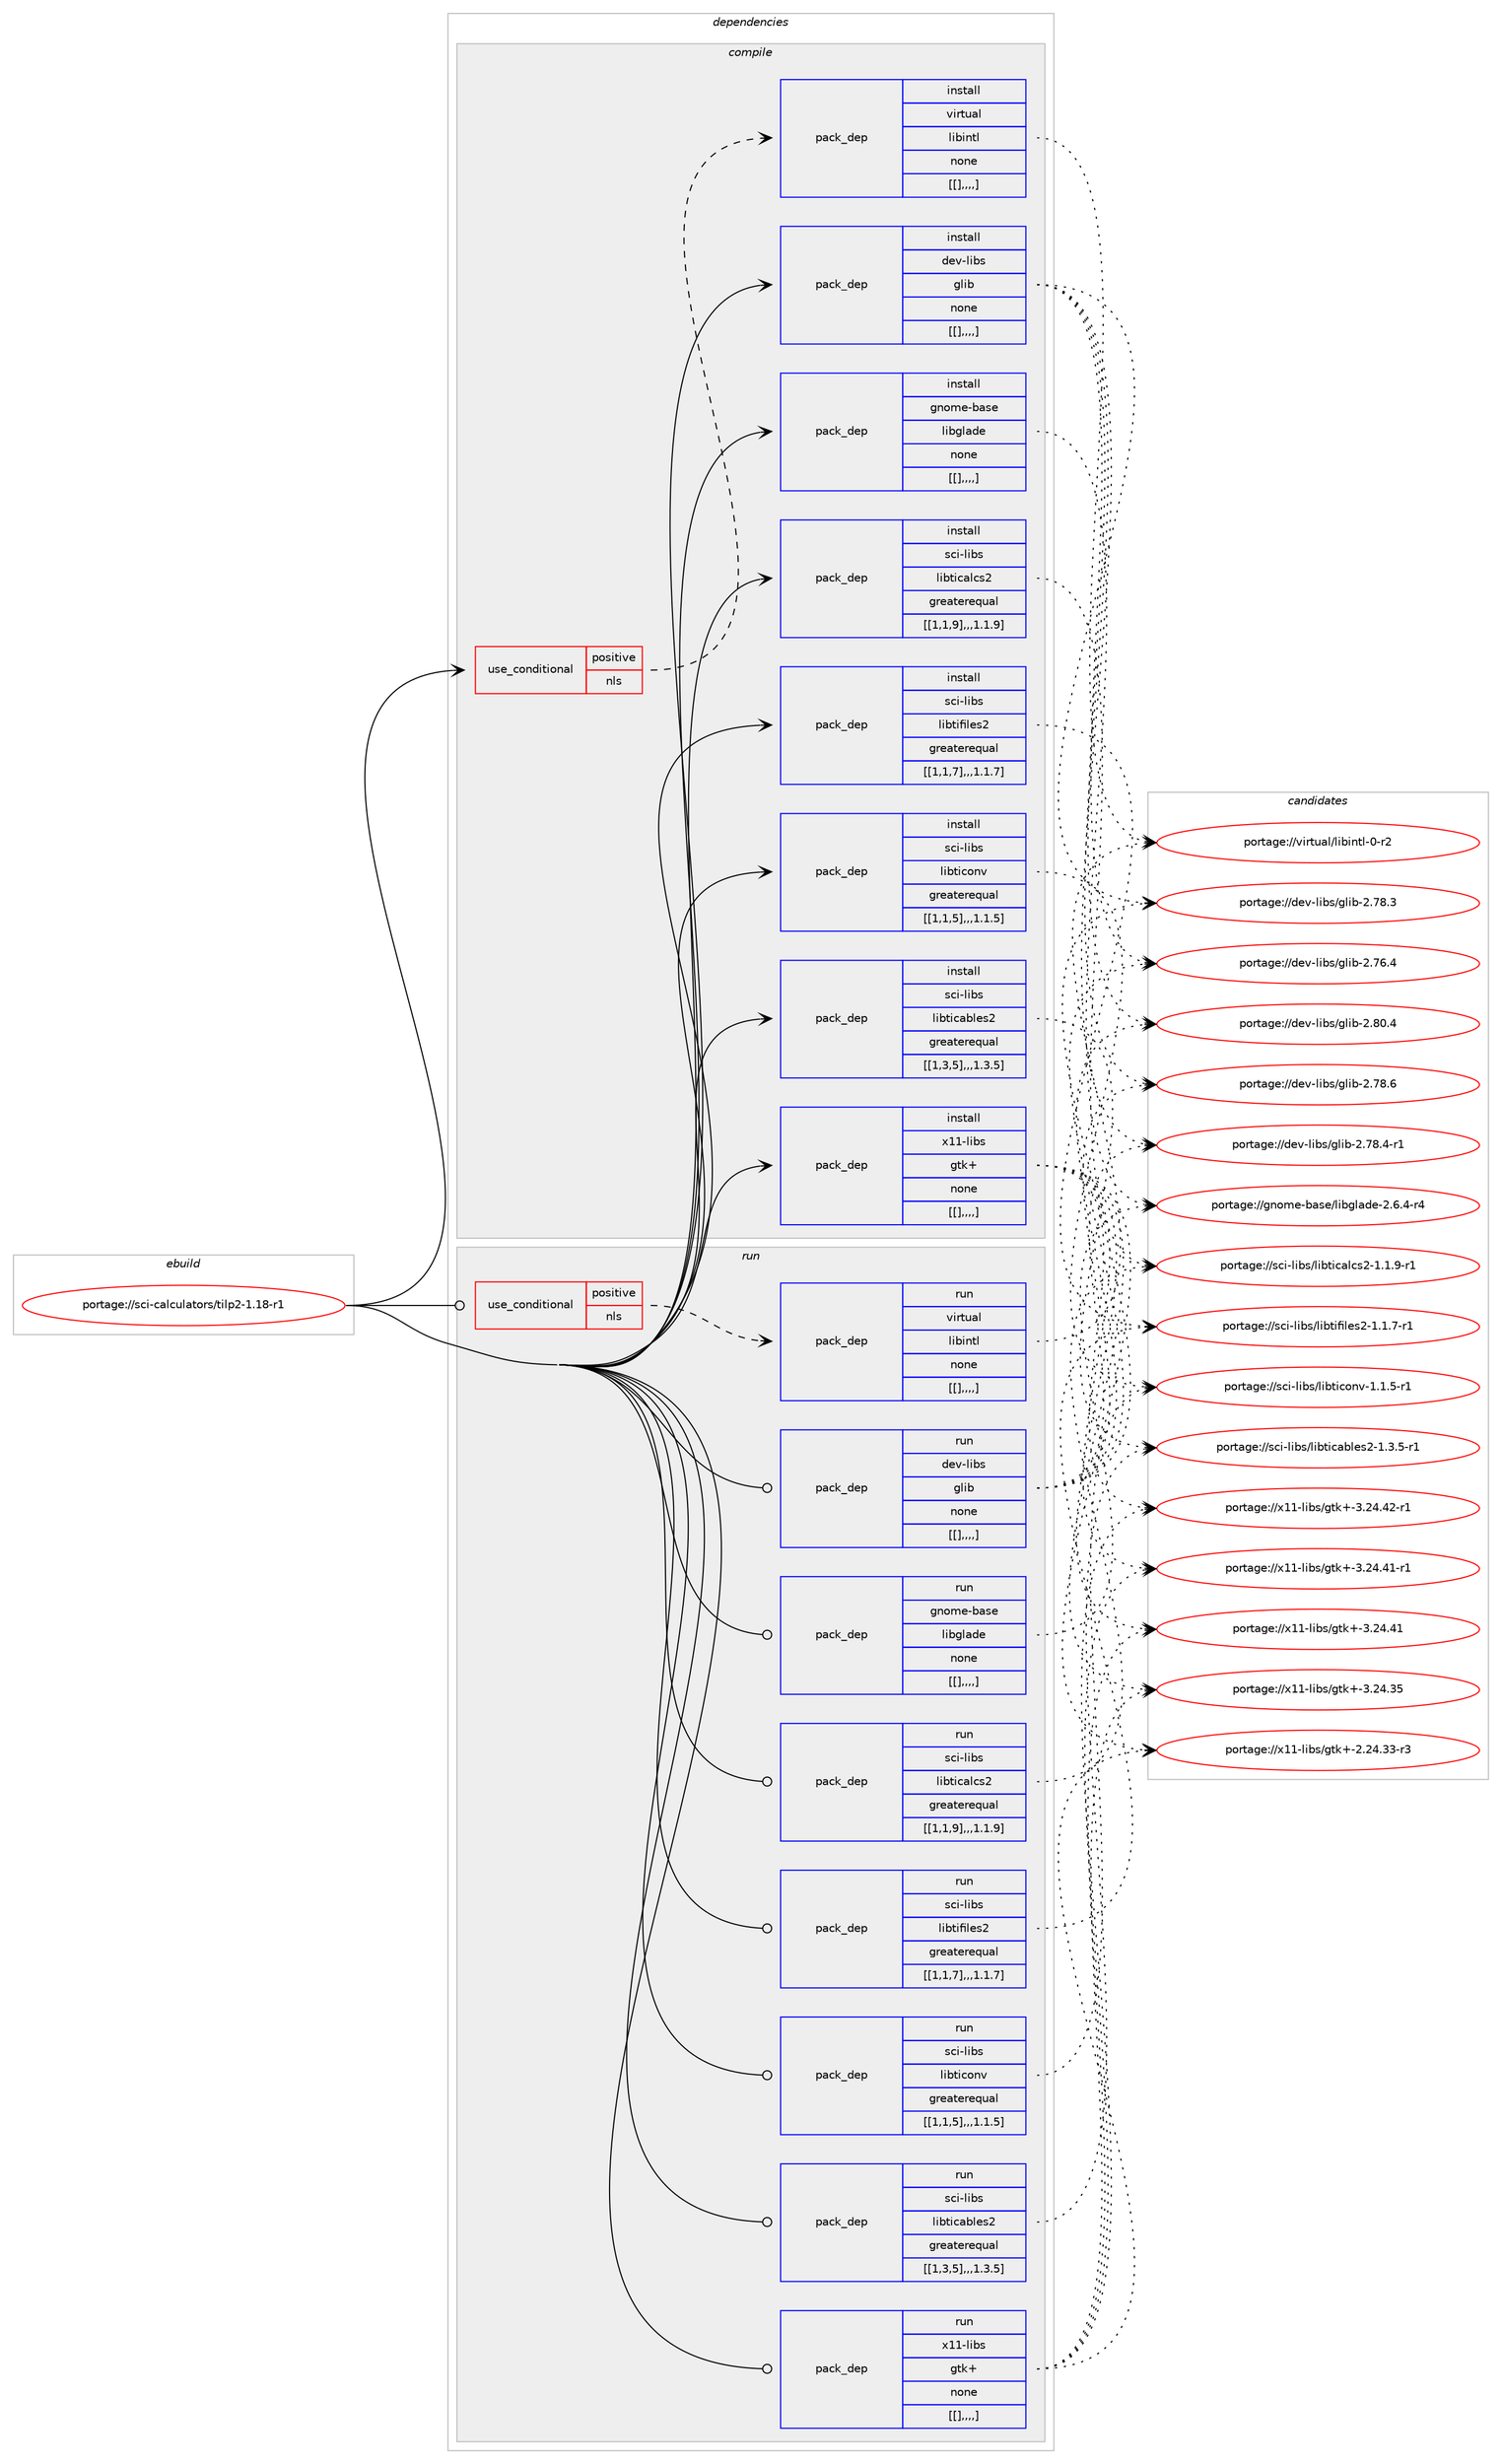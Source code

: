 digraph prolog {

# *************
# Graph options
# *************

newrank=true;
concentrate=true;
compound=true;
graph [rankdir=LR,fontname=Helvetica,fontsize=10,ranksep=1.5];#, ranksep=2.5, nodesep=0.2];
edge  [arrowhead=vee];
node  [fontname=Helvetica,fontsize=10];

# **********
# The ebuild
# **********

subgraph cluster_leftcol {
color=gray;
label=<<i>ebuild</i>>;
id [label="portage://sci-calculators/tilp2-1.18-r1", color=red, width=4, href="../sci-calculators/tilp2-1.18-r1.svg"];
}

# ****************
# The dependencies
# ****************

subgraph cluster_midcol {
color=gray;
label=<<i>dependencies</i>>;
subgraph cluster_compile {
fillcolor="#eeeeee";
style=filled;
label=<<i>compile</i>>;
subgraph cond107655 {
dependency403025 [label=<<TABLE BORDER="0" CELLBORDER="1" CELLSPACING="0" CELLPADDING="4"><TR><TD ROWSPAN="3" CELLPADDING="10">use_conditional</TD></TR><TR><TD>positive</TD></TR><TR><TD>nls</TD></TR></TABLE>>, shape=none, color=red];
subgraph pack292524 {
dependency403026 [label=<<TABLE BORDER="0" CELLBORDER="1" CELLSPACING="0" CELLPADDING="4" WIDTH="220"><TR><TD ROWSPAN="6" CELLPADDING="30">pack_dep</TD></TR><TR><TD WIDTH="110">install</TD></TR><TR><TD>virtual</TD></TR><TR><TD>libintl</TD></TR><TR><TD>none</TD></TR><TR><TD>[[],,,,]</TD></TR></TABLE>>, shape=none, color=blue];
}
dependency403025:e -> dependency403026:w [weight=20,style="dashed",arrowhead="vee"];
}
id:e -> dependency403025:w [weight=20,style="solid",arrowhead="vee"];
subgraph pack292525 {
dependency403027 [label=<<TABLE BORDER="0" CELLBORDER="1" CELLSPACING="0" CELLPADDING="4" WIDTH="220"><TR><TD ROWSPAN="6" CELLPADDING="30">pack_dep</TD></TR><TR><TD WIDTH="110">install</TD></TR><TR><TD>dev-libs</TD></TR><TR><TD>glib</TD></TR><TR><TD>none</TD></TR><TR><TD>[[],,,,]</TD></TR></TABLE>>, shape=none, color=blue];
}
id:e -> dependency403027:w [weight=20,style="solid",arrowhead="vee"];
subgraph pack292526 {
dependency403028 [label=<<TABLE BORDER="0" CELLBORDER="1" CELLSPACING="0" CELLPADDING="4" WIDTH="220"><TR><TD ROWSPAN="6" CELLPADDING="30">pack_dep</TD></TR><TR><TD WIDTH="110">install</TD></TR><TR><TD>gnome-base</TD></TR><TR><TD>libglade</TD></TR><TR><TD>none</TD></TR><TR><TD>[[],,,,]</TD></TR></TABLE>>, shape=none, color=blue];
}
id:e -> dependency403028:w [weight=20,style="solid",arrowhead="vee"];
subgraph pack292527 {
dependency403029 [label=<<TABLE BORDER="0" CELLBORDER="1" CELLSPACING="0" CELLPADDING="4" WIDTH="220"><TR><TD ROWSPAN="6" CELLPADDING="30">pack_dep</TD></TR><TR><TD WIDTH="110">install</TD></TR><TR><TD>sci-libs</TD></TR><TR><TD>libticables2</TD></TR><TR><TD>greaterequal</TD></TR><TR><TD>[[1,3,5],,,1.3.5]</TD></TR></TABLE>>, shape=none, color=blue];
}
id:e -> dependency403029:w [weight=20,style="solid",arrowhead="vee"];
subgraph pack292528 {
dependency403030 [label=<<TABLE BORDER="0" CELLBORDER="1" CELLSPACING="0" CELLPADDING="4" WIDTH="220"><TR><TD ROWSPAN="6" CELLPADDING="30">pack_dep</TD></TR><TR><TD WIDTH="110">install</TD></TR><TR><TD>sci-libs</TD></TR><TR><TD>libticalcs2</TD></TR><TR><TD>greaterequal</TD></TR><TR><TD>[[1,1,9],,,1.1.9]</TD></TR></TABLE>>, shape=none, color=blue];
}
id:e -> dependency403030:w [weight=20,style="solid",arrowhead="vee"];
subgraph pack292529 {
dependency403031 [label=<<TABLE BORDER="0" CELLBORDER="1" CELLSPACING="0" CELLPADDING="4" WIDTH="220"><TR><TD ROWSPAN="6" CELLPADDING="30">pack_dep</TD></TR><TR><TD WIDTH="110">install</TD></TR><TR><TD>sci-libs</TD></TR><TR><TD>libticonv</TD></TR><TR><TD>greaterequal</TD></TR><TR><TD>[[1,1,5],,,1.1.5]</TD></TR></TABLE>>, shape=none, color=blue];
}
id:e -> dependency403031:w [weight=20,style="solid",arrowhead="vee"];
subgraph pack292530 {
dependency403032 [label=<<TABLE BORDER="0" CELLBORDER="1" CELLSPACING="0" CELLPADDING="4" WIDTH="220"><TR><TD ROWSPAN="6" CELLPADDING="30">pack_dep</TD></TR><TR><TD WIDTH="110">install</TD></TR><TR><TD>sci-libs</TD></TR><TR><TD>libtifiles2</TD></TR><TR><TD>greaterequal</TD></TR><TR><TD>[[1,1,7],,,1.1.7]</TD></TR></TABLE>>, shape=none, color=blue];
}
id:e -> dependency403032:w [weight=20,style="solid",arrowhead="vee"];
subgraph pack292531 {
dependency403033 [label=<<TABLE BORDER="0" CELLBORDER="1" CELLSPACING="0" CELLPADDING="4" WIDTH="220"><TR><TD ROWSPAN="6" CELLPADDING="30">pack_dep</TD></TR><TR><TD WIDTH="110">install</TD></TR><TR><TD>x11-libs</TD></TR><TR><TD>gtk+</TD></TR><TR><TD>none</TD></TR><TR><TD>[[],,,,]</TD></TR></TABLE>>, shape=none, color=blue];
}
id:e -> dependency403033:w [weight=20,style="solid",arrowhead="vee"];
}
subgraph cluster_compileandrun {
fillcolor="#eeeeee";
style=filled;
label=<<i>compile and run</i>>;
}
subgraph cluster_run {
fillcolor="#eeeeee";
style=filled;
label=<<i>run</i>>;
subgraph cond107656 {
dependency403034 [label=<<TABLE BORDER="0" CELLBORDER="1" CELLSPACING="0" CELLPADDING="4"><TR><TD ROWSPAN="3" CELLPADDING="10">use_conditional</TD></TR><TR><TD>positive</TD></TR><TR><TD>nls</TD></TR></TABLE>>, shape=none, color=red];
subgraph pack292532 {
dependency403035 [label=<<TABLE BORDER="0" CELLBORDER="1" CELLSPACING="0" CELLPADDING="4" WIDTH="220"><TR><TD ROWSPAN="6" CELLPADDING="30">pack_dep</TD></TR><TR><TD WIDTH="110">run</TD></TR><TR><TD>virtual</TD></TR><TR><TD>libintl</TD></TR><TR><TD>none</TD></TR><TR><TD>[[],,,,]</TD></TR></TABLE>>, shape=none, color=blue];
}
dependency403034:e -> dependency403035:w [weight=20,style="dashed",arrowhead="vee"];
}
id:e -> dependency403034:w [weight=20,style="solid",arrowhead="odot"];
subgraph pack292533 {
dependency403036 [label=<<TABLE BORDER="0" CELLBORDER="1" CELLSPACING="0" CELLPADDING="4" WIDTH="220"><TR><TD ROWSPAN="6" CELLPADDING="30">pack_dep</TD></TR><TR><TD WIDTH="110">run</TD></TR><TR><TD>dev-libs</TD></TR><TR><TD>glib</TD></TR><TR><TD>none</TD></TR><TR><TD>[[],,,,]</TD></TR></TABLE>>, shape=none, color=blue];
}
id:e -> dependency403036:w [weight=20,style="solid",arrowhead="odot"];
subgraph pack292534 {
dependency403037 [label=<<TABLE BORDER="0" CELLBORDER="1" CELLSPACING="0" CELLPADDING="4" WIDTH="220"><TR><TD ROWSPAN="6" CELLPADDING="30">pack_dep</TD></TR><TR><TD WIDTH="110">run</TD></TR><TR><TD>gnome-base</TD></TR><TR><TD>libglade</TD></TR><TR><TD>none</TD></TR><TR><TD>[[],,,,]</TD></TR></TABLE>>, shape=none, color=blue];
}
id:e -> dependency403037:w [weight=20,style="solid",arrowhead="odot"];
subgraph pack292535 {
dependency403038 [label=<<TABLE BORDER="0" CELLBORDER="1" CELLSPACING="0" CELLPADDING="4" WIDTH="220"><TR><TD ROWSPAN="6" CELLPADDING="30">pack_dep</TD></TR><TR><TD WIDTH="110">run</TD></TR><TR><TD>sci-libs</TD></TR><TR><TD>libticables2</TD></TR><TR><TD>greaterequal</TD></TR><TR><TD>[[1,3,5],,,1.3.5]</TD></TR></TABLE>>, shape=none, color=blue];
}
id:e -> dependency403038:w [weight=20,style="solid",arrowhead="odot"];
subgraph pack292536 {
dependency403039 [label=<<TABLE BORDER="0" CELLBORDER="1" CELLSPACING="0" CELLPADDING="4" WIDTH="220"><TR><TD ROWSPAN="6" CELLPADDING="30">pack_dep</TD></TR><TR><TD WIDTH="110">run</TD></TR><TR><TD>sci-libs</TD></TR><TR><TD>libticalcs2</TD></TR><TR><TD>greaterequal</TD></TR><TR><TD>[[1,1,9],,,1.1.9]</TD></TR></TABLE>>, shape=none, color=blue];
}
id:e -> dependency403039:w [weight=20,style="solid",arrowhead="odot"];
subgraph pack292537 {
dependency403040 [label=<<TABLE BORDER="0" CELLBORDER="1" CELLSPACING="0" CELLPADDING="4" WIDTH="220"><TR><TD ROWSPAN="6" CELLPADDING="30">pack_dep</TD></TR><TR><TD WIDTH="110">run</TD></TR><TR><TD>sci-libs</TD></TR><TR><TD>libticonv</TD></TR><TR><TD>greaterequal</TD></TR><TR><TD>[[1,1,5],,,1.1.5]</TD></TR></TABLE>>, shape=none, color=blue];
}
id:e -> dependency403040:w [weight=20,style="solid",arrowhead="odot"];
subgraph pack292538 {
dependency403041 [label=<<TABLE BORDER="0" CELLBORDER="1" CELLSPACING="0" CELLPADDING="4" WIDTH="220"><TR><TD ROWSPAN="6" CELLPADDING="30">pack_dep</TD></TR><TR><TD WIDTH="110">run</TD></TR><TR><TD>sci-libs</TD></TR><TR><TD>libtifiles2</TD></TR><TR><TD>greaterequal</TD></TR><TR><TD>[[1,1,7],,,1.1.7]</TD></TR></TABLE>>, shape=none, color=blue];
}
id:e -> dependency403041:w [weight=20,style="solid",arrowhead="odot"];
subgraph pack292539 {
dependency403042 [label=<<TABLE BORDER="0" CELLBORDER="1" CELLSPACING="0" CELLPADDING="4" WIDTH="220"><TR><TD ROWSPAN="6" CELLPADDING="30">pack_dep</TD></TR><TR><TD WIDTH="110">run</TD></TR><TR><TD>x11-libs</TD></TR><TR><TD>gtk+</TD></TR><TR><TD>none</TD></TR><TR><TD>[[],,,,]</TD></TR></TABLE>>, shape=none, color=blue];
}
id:e -> dependency403042:w [weight=20,style="solid",arrowhead="odot"];
}
}

# **************
# The candidates
# **************

subgraph cluster_choices {
rank=same;
color=gray;
label=<<i>candidates</i>>;

subgraph choice292524 {
color=black;
nodesep=1;
choice11810511411611797108471081059810511011610845484511450 [label="portage://virtual/libintl-0-r2", color=red, width=4,href="../virtual/libintl-0-r2.svg"];
dependency403026:e -> choice11810511411611797108471081059810511011610845484511450:w [style=dotted,weight="100"];
}
subgraph choice292525 {
color=black;
nodesep=1;
choice1001011184510810598115471031081059845504656484652 [label="portage://dev-libs/glib-2.80.4", color=red, width=4,href="../dev-libs/glib-2.80.4.svg"];
choice1001011184510810598115471031081059845504655564654 [label="portage://dev-libs/glib-2.78.6", color=red, width=4,href="../dev-libs/glib-2.78.6.svg"];
choice10010111845108105981154710310810598455046555646524511449 [label="portage://dev-libs/glib-2.78.4-r1", color=red, width=4,href="../dev-libs/glib-2.78.4-r1.svg"];
choice1001011184510810598115471031081059845504655564651 [label="portage://dev-libs/glib-2.78.3", color=red, width=4,href="../dev-libs/glib-2.78.3.svg"];
choice1001011184510810598115471031081059845504655544652 [label="portage://dev-libs/glib-2.76.4", color=red, width=4,href="../dev-libs/glib-2.76.4.svg"];
dependency403027:e -> choice1001011184510810598115471031081059845504656484652:w [style=dotted,weight="100"];
dependency403027:e -> choice1001011184510810598115471031081059845504655564654:w [style=dotted,weight="100"];
dependency403027:e -> choice10010111845108105981154710310810598455046555646524511449:w [style=dotted,weight="100"];
dependency403027:e -> choice1001011184510810598115471031081059845504655564651:w [style=dotted,weight="100"];
dependency403027:e -> choice1001011184510810598115471031081059845504655544652:w [style=dotted,weight="100"];
}
subgraph choice292526 {
color=black;
nodesep=1;
choice1031101111091014598971151014710810598103108971001014550465446524511452 [label="portage://gnome-base/libglade-2.6.4-r4", color=red, width=4,href="../gnome-base/libglade-2.6.4-r4.svg"];
dependency403028:e -> choice1031101111091014598971151014710810598103108971001014550465446524511452:w [style=dotted,weight="100"];
}
subgraph choice292527 {
color=black;
nodesep=1;
choice1159910545108105981154710810598116105999798108101115504549465146534511449 [label="portage://sci-libs/libticables2-1.3.5-r1", color=red, width=4,href="../sci-libs/libticables2-1.3.5-r1.svg"];
dependency403029:e -> choice1159910545108105981154710810598116105999798108101115504549465146534511449:w [style=dotted,weight="100"];
}
subgraph choice292528 {
color=black;
nodesep=1;
choice1159910545108105981154710810598116105999710899115504549464946574511449 [label="portage://sci-libs/libticalcs2-1.1.9-r1", color=red, width=4,href="../sci-libs/libticalcs2-1.1.9-r1.svg"];
dependency403030:e -> choice1159910545108105981154710810598116105999710899115504549464946574511449:w [style=dotted,weight="100"];
}
subgraph choice292529 {
color=black;
nodesep=1;
choice1159910545108105981154710810598116105991111101184549464946534511449 [label="portage://sci-libs/libticonv-1.1.5-r1", color=red, width=4,href="../sci-libs/libticonv-1.1.5-r1.svg"];
dependency403031:e -> choice1159910545108105981154710810598116105991111101184549464946534511449:w [style=dotted,weight="100"];
}
subgraph choice292530 {
color=black;
nodesep=1;
choice1159910545108105981154710810598116105102105108101115504549464946554511449 [label="portage://sci-libs/libtifiles2-1.1.7-r1", color=red, width=4,href="../sci-libs/libtifiles2-1.1.7-r1.svg"];
dependency403032:e -> choice1159910545108105981154710810598116105102105108101115504549464946554511449:w [style=dotted,weight="100"];
}
subgraph choice292531 {
color=black;
nodesep=1;
choice12049494510810598115471031161074345514650524652504511449 [label="portage://x11-libs/gtk+-3.24.42-r1", color=red, width=4,href="../x11-libs/gtk+-3.24.42-r1.svg"];
choice12049494510810598115471031161074345514650524652494511449 [label="portage://x11-libs/gtk+-3.24.41-r1", color=red, width=4,href="../x11-libs/gtk+-3.24.41-r1.svg"];
choice1204949451081059811547103116107434551465052465249 [label="portage://x11-libs/gtk+-3.24.41", color=red, width=4,href="../x11-libs/gtk+-3.24.41.svg"];
choice1204949451081059811547103116107434551465052465153 [label="portage://x11-libs/gtk+-3.24.35", color=red, width=4,href="../x11-libs/gtk+-3.24.35.svg"];
choice12049494510810598115471031161074345504650524651514511451 [label="portage://x11-libs/gtk+-2.24.33-r3", color=red, width=4,href="../x11-libs/gtk+-2.24.33-r3.svg"];
dependency403033:e -> choice12049494510810598115471031161074345514650524652504511449:w [style=dotted,weight="100"];
dependency403033:e -> choice12049494510810598115471031161074345514650524652494511449:w [style=dotted,weight="100"];
dependency403033:e -> choice1204949451081059811547103116107434551465052465249:w [style=dotted,weight="100"];
dependency403033:e -> choice1204949451081059811547103116107434551465052465153:w [style=dotted,weight="100"];
dependency403033:e -> choice12049494510810598115471031161074345504650524651514511451:w [style=dotted,weight="100"];
}
subgraph choice292532 {
color=black;
nodesep=1;
choice11810511411611797108471081059810511011610845484511450 [label="portage://virtual/libintl-0-r2", color=red, width=4,href="../virtual/libintl-0-r2.svg"];
dependency403035:e -> choice11810511411611797108471081059810511011610845484511450:w [style=dotted,weight="100"];
}
subgraph choice292533 {
color=black;
nodesep=1;
choice1001011184510810598115471031081059845504656484652 [label="portage://dev-libs/glib-2.80.4", color=red, width=4,href="../dev-libs/glib-2.80.4.svg"];
choice1001011184510810598115471031081059845504655564654 [label="portage://dev-libs/glib-2.78.6", color=red, width=4,href="../dev-libs/glib-2.78.6.svg"];
choice10010111845108105981154710310810598455046555646524511449 [label="portage://dev-libs/glib-2.78.4-r1", color=red, width=4,href="../dev-libs/glib-2.78.4-r1.svg"];
choice1001011184510810598115471031081059845504655564651 [label="portage://dev-libs/glib-2.78.3", color=red, width=4,href="../dev-libs/glib-2.78.3.svg"];
choice1001011184510810598115471031081059845504655544652 [label="portage://dev-libs/glib-2.76.4", color=red, width=4,href="../dev-libs/glib-2.76.4.svg"];
dependency403036:e -> choice1001011184510810598115471031081059845504656484652:w [style=dotted,weight="100"];
dependency403036:e -> choice1001011184510810598115471031081059845504655564654:w [style=dotted,weight="100"];
dependency403036:e -> choice10010111845108105981154710310810598455046555646524511449:w [style=dotted,weight="100"];
dependency403036:e -> choice1001011184510810598115471031081059845504655564651:w [style=dotted,weight="100"];
dependency403036:e -> choice1001011184510810598115471031081059845504655544652:w [style=dotted,weight="100"];
}
subgraph choice292534 {
color=black;
nodesep=1;
choice1031101111091014598971151014710810598103108971001014550465446524511452 [label="portage://gnome-base/libglade-2.6.4-r4", color=red, width=4,href="../gnome-base/libglade-2.6.4-r4.svg"];
dependency403037:e -> choice1031101111091014598971151014710810598103108971001014550465446524511452:w [style=dotted,weight="100"];
}
subgraph choice292535 {
color=black;
nodesep=1;
choice1159910545108105981154710810598116105999798108101115504549465146534511449 [label="portage://sci-libs/libticables2-1.3.5-r1", color=red, width=4,href="../sci-libs/libticables2-1.3.5-r1.svg"];
dependency403038:e -> choice1159910545108105981154710810598116105999798108101115504549465146534511449:w [style=dotted,weight="100"];
}
subgraph choice292536 {
color=black;
nodesep=1;
choice1159910545108105981154710810598116105999710899115504549464946574511449 [label="portage://sci-libs/libticalcs2-1.1.9-r1", color=red, width=4,href="../sci-libs/libticalcs2-1.1.9-r1.svg"];
dependency403039:e -> choice1159910545108105981154710810598116105999710899115504549464946574511449:w [style=dotted,weight="100"];
}
subgraph choice292537 {
color=black;
nodesep=1;
choice1159910545108105981154710810598116105991111101184549464946534511449 [label="portage://sci-libs/libticonv-1.1.5-r1", color=red, width=4,href="../sci-libs/libticonv-1.1.5-r1.svg"];
dependency403040:e -> choice1159910545108105981154710810598116105991111101184549464946534511449:w [style=dotted,weight="100"];
}
subgraph choice292538 {
color=black;
nodesep=1;
choice1159910545108105981154710810598116105102105108101115504549464946554511449 [label="portage://sci-libs/libtifiles2-1.1.7-r1", color=red, width=4,href="../sci-libs/libtifiles2-1.1.7-r1.svg"];
dependency403041:e -> choice1159910545108105981154710810598116105102105108101115504549464946554511449:w [style=dotted,weight="100"];
}
subgraph choice292539 {
color=black;
nodesep=1;
choice12049494510810598115471031161074345514650524652504511449 [label="portage://x11-libs/gtk+-3.24.42-r1", color=red, width=4,href="../x11-libs/gtk+-3.24.42-r1.svg"];
choice12049494510810598115471031161074345514650524652494511449 [label="portage://x11-libs/gtk+-3.24.41-r1", color=red, width=4,href="../x11-libs/gtk+-3.24.41-r1.svg"];
choice1204949451081059811547103116107434551465052465249 [label="portage://x11-libs/gtk+-3.24.41", color=red, width=4,href="../x11-libs/gtk+-3.24.41.svg"];
choice1204949451081059811547103116107434551465052465153 [label="portage://x11-libs/gtk+-3.24.35", color=red, width=4,href="../x11-libs/gtk+-3.24.35.svg"];
choice12049494510810598115471031161074345504650524651514511451 [label="portage://x11-libs/gtk+-2.24.33-r3", color=red, width=4,href="../x11-libs/gtk+-2.24.33-r3.svg"];
dependency403042:e -> choice12049494510810598115471031161074345514650524652504511449:w [style=dotted,weight="100"];
dependency403042:e -> choice12049494510810598115471031161074345514650524652494511449:w [style=dotted,weight="100"];
dependency403042:e -> choice1204949451081059811547103116107434551465052465249:w [style=dotted,weight="100"];
dependency403042:e -> choice1204949451081059811547103116107434551465052465153:w [style=dotted,weight="100"];
dependency403042:e -> choice12049494510810598115471031161074345504650524651514511451:w [style=dotted,weight="100"];
}
}

}
